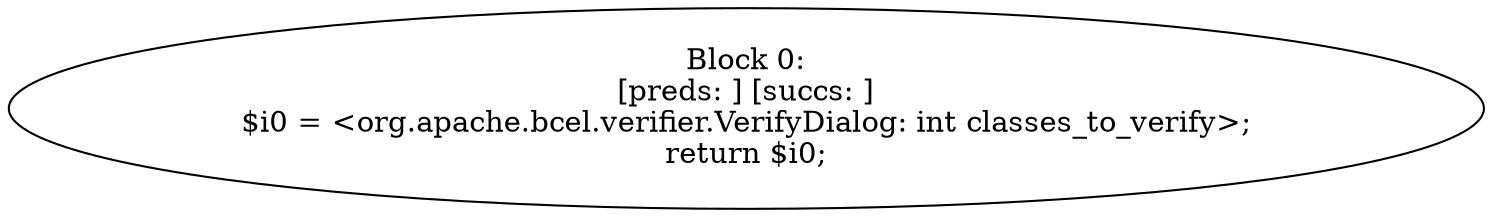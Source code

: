 digraph "unitGraph" {
    "Block 0:
[preds: ] [succs: ]
$i0 = <org.apache.bcel.verifier.VerifyDialog: int classes_to_verify>;
return $i0;
"
}

